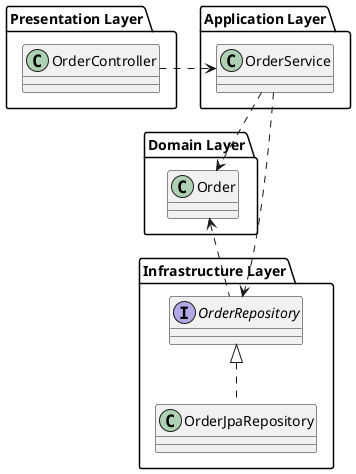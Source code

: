 @startuml
package "Presentation Layer" {
    class OrderController
}
package "Application Layer" {
    class OrderService
}
package "Domain Layer" {
    class Order
}
package "Infrastructure Layer" {
    interface OrderRepository
    class OrderJpaRepository
}

OrderController .r.> OrderService
OrderService .d.> Order
OrderService ..> OrderRepository
OrderRepository .u.> Order
OrderRepository <|.. OrderJpaRepository
@enduml